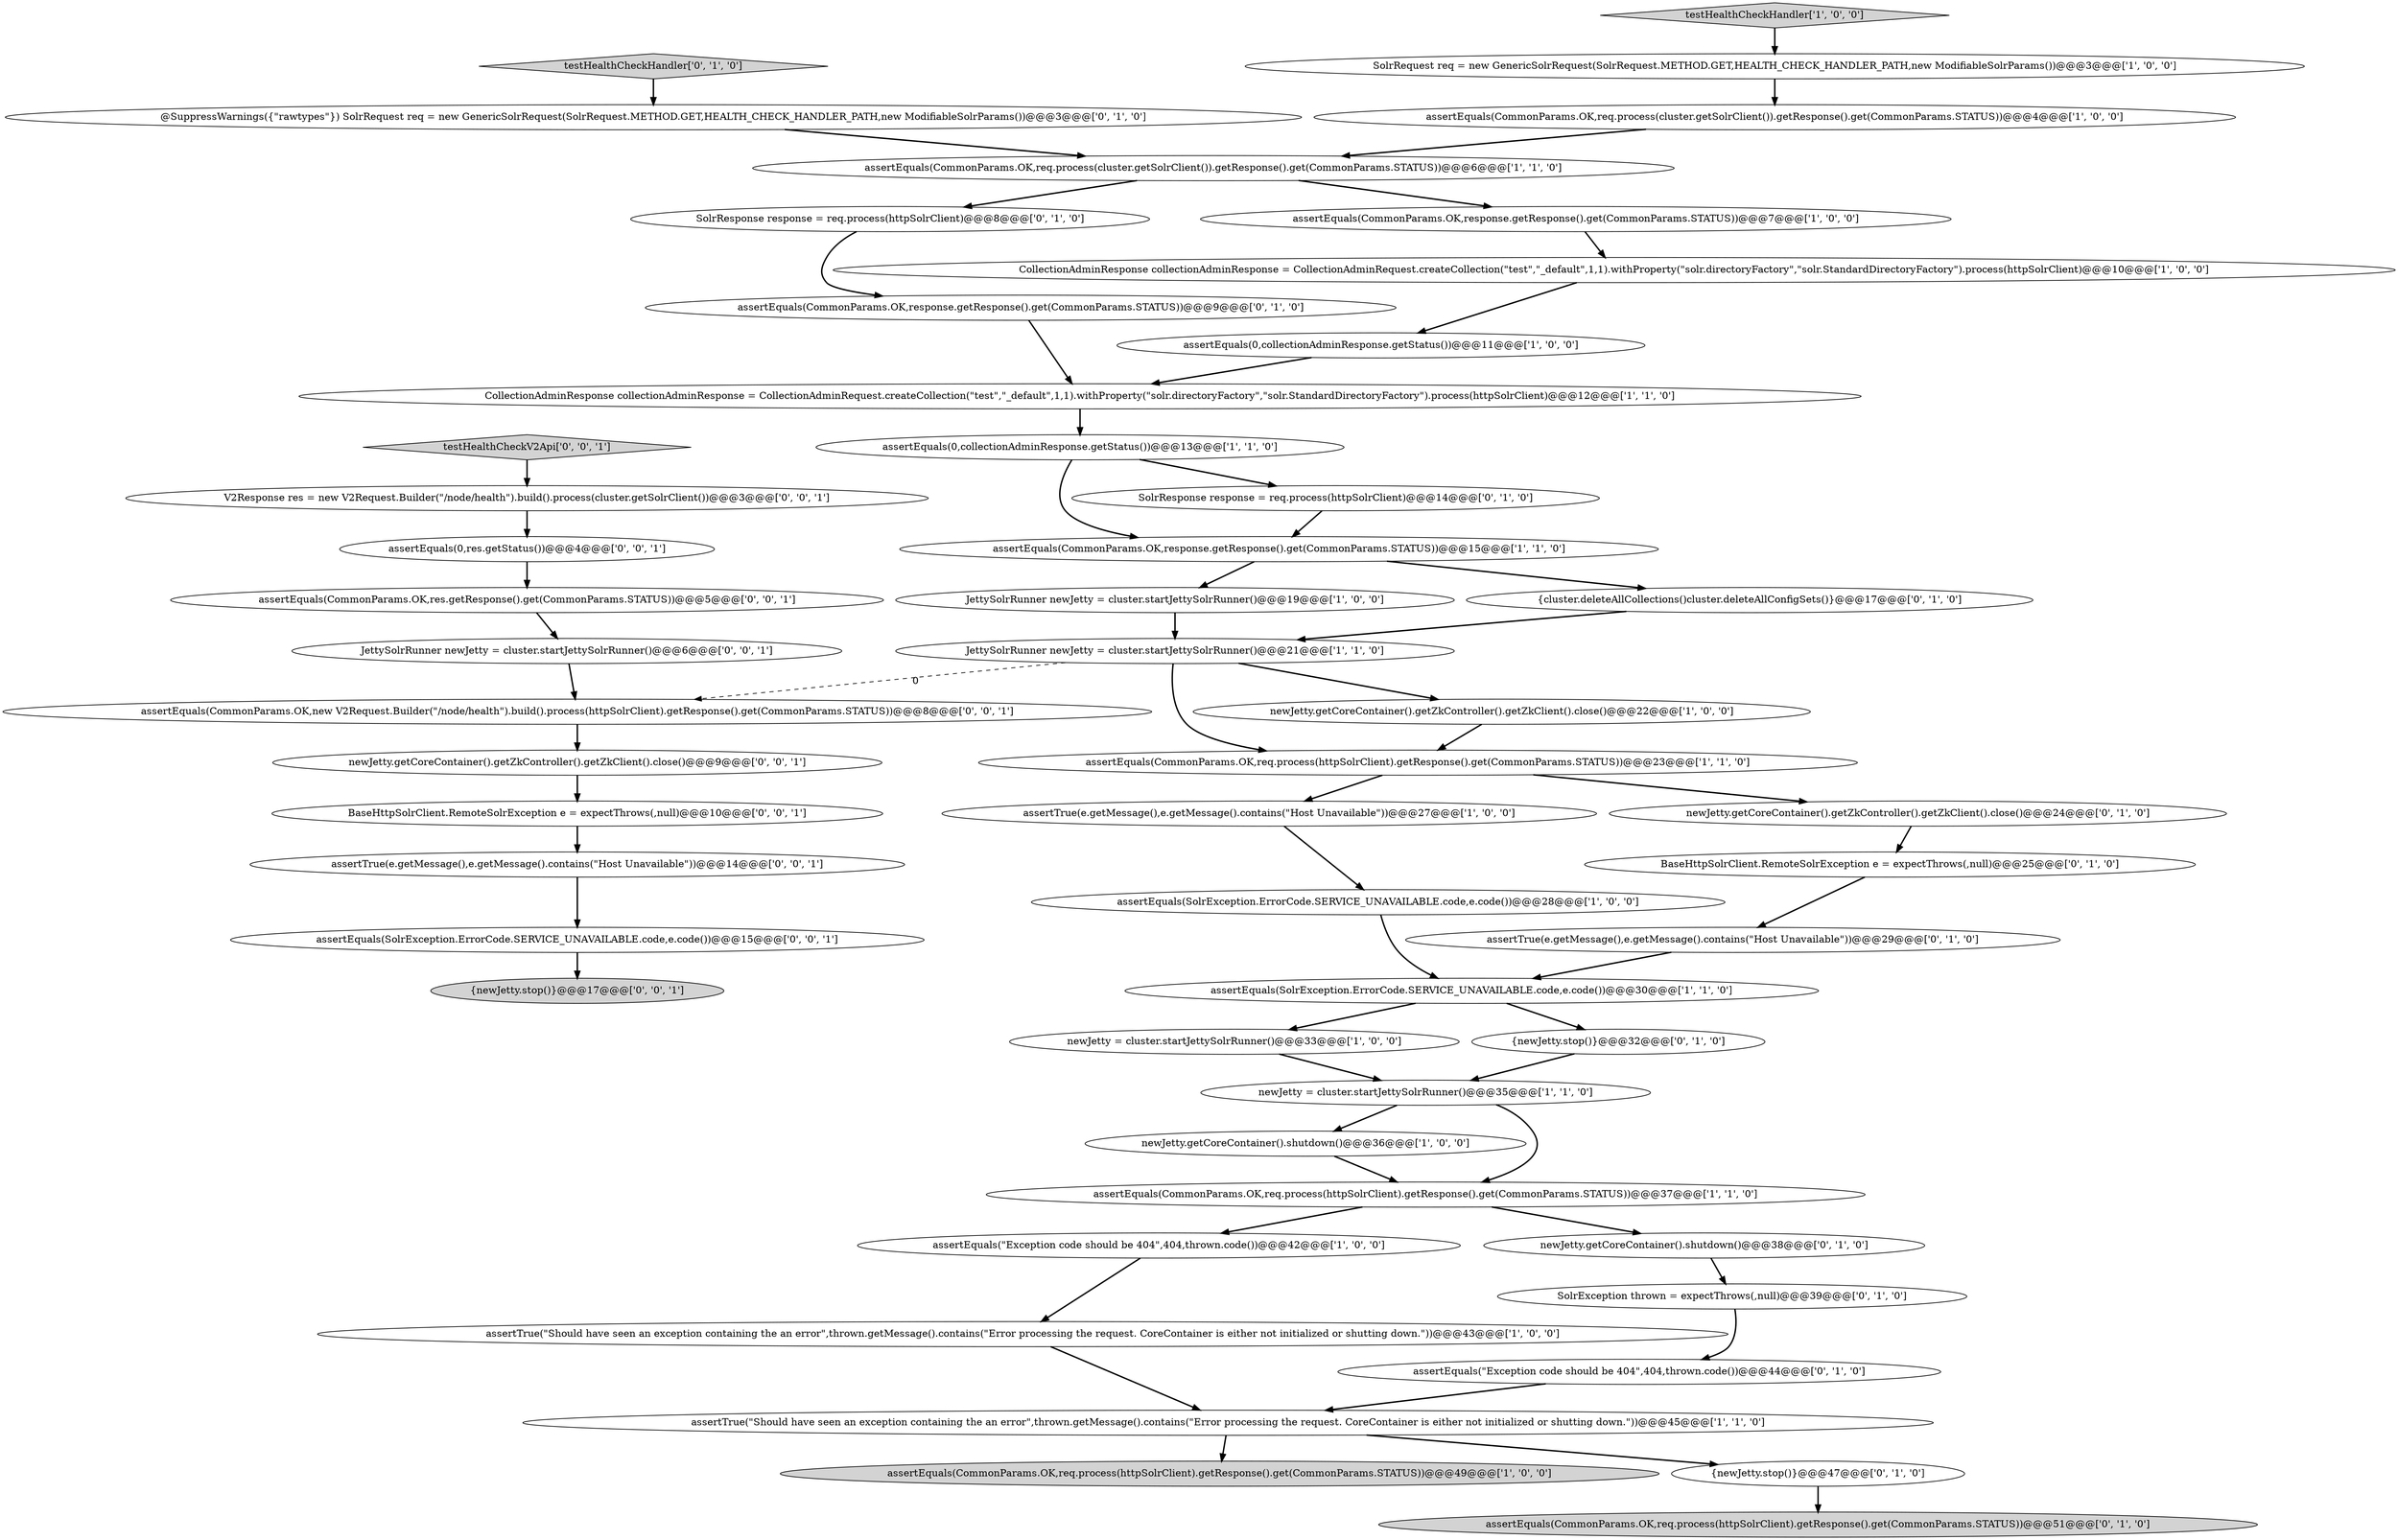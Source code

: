 digraph {
37 [style = filled, label = "assertEquals(CommonParams.OK,response.getResponse().get(CommonParams.STATUS))@@@9@@@['0', '1', '0']", fillcolor = white, shape = ellipse image = "AAA0AAABBB2BBB"];
20 [style = filled, label = "assertEquals(CommonParams.OK,req.process(httpSolrClient).getResponse().get(CommonParams.STATUS))@@@49@@@['1', '0', '0']", fillcolor = lightgray, shape = ellipse image = "AAA0AAABBB1BBB"];
6 [style = filled, label = "JettySolrRunner newJetty = cluster.startJettySolrRunner()@@@19@@@['1', '0', '0']", fillcolor = white, shape = ellipse image = "AAA0AAABBB1BBB"];
28 [style = filled, label = "SolrResponse response = req.process(httpSolrClient)@@@8@@@['0', '1', '0']", fillcolor = white, shape = ellipse image = "AAA0AAABBB2BBB"];
12 [style = filled, label = "assertTrue(\"Should have seen an exception containing the an error\",thrown.getMessage().contains(\"Error processing the request. CoreContainer is either not initialized or shutting down.\"))@@@43@@@['1', '0', '0']", fillcolor = white, shape = ellipse image = "AAA0AAABBB1BBB"];
18 [style = filled, label = "assertEquals(0,collectionAdminResponse.getStatus())@@@11@@@['1', '0', '0']", fillcolor = white, shape = ellipse image = "AAA0AAABBB1BBB"];
9 [style = filled, label = "assertEquals(CommonParams.OK,response.getResponse().get(CommonParams.STATUS))@@@15@@@['1', '1', '0']", fillcolor = white, shape = ellipse image = "AAA0AAABBB1BBB"];
25 [style = filled, label = "BaseHttpSolrClient.RemoteSolrException e = expectThrows(,null)@@@25@@@['0', '1', '0']", fillcolor = white, shape = ellipse image = "AAA0AAABBB2BBB"];
29 [style = filled, label = "{newJetty.stop()}@@@47@@@['0', '1', '0']", fillcolor = white, shape = ellipse image = "AAA0AAABBB2BBB"];
1 [style = filled, label = "assertEquals(\"Exception code should be 404\",404,thrown.code())@@@42@@@['1', '0', '0']", fillcolor = white, shape = ellipse image = "AAA0AAABBB1BBB"];
24 [style = filled, label = "assertTrue(\"Should have seen an exception containing the an error\",thrown.getMessage().contains(\"Error processing the request. CoreContainer is either not initialized or shutting down.\"))@@@45@@@['1', '1', '0']", fillcolor = white, shape = ellipse image = "AAA0AAABBB1BBB"];
40 [style = filled, label = "JettySolrRunner newJetty = cluster.startJettySolrRunner()@@@6@@@['0', '0', '1']", fillcolor = white, shape = ellipse image = "AAA0AAABBB3BBB"];
45 [style = filled, label = "newJetty.getCoreContainer().getZkController().getZkClient().close()@@@9@@@['0', '0', '1']", fillcolor = white, shape = ellipse image = "AAA0AAABBB3BBB"];
8 [style = filled, label = "newJetty.getCoreContainer().shutdown()@@@36@@@['1', '0', '0']", fillcolor = white, shape = ellipse image = "AAA0AAABBB1BBB"];
22 [style = filled, label = "assertEquals(SolrException.ErrorCode.SERVICE_UNAVAILABLE.code,e.code())@@@28@@@['1', '0', '0']", fillcolor = white, shape = ellipse image = "AAA0AAABBB1BBB"];
41 [style = filled, label = "{newJetty.stop()}@@@17@@@['0', '0', '1']", fillcolor = lightgray, shape = ellipse image = "AAA0AAABBB3BBB"];
33 [style = filled, label = "assertEquals(CommonParams.OK,req.process(httpSolrClient).getResponse().get(CommonParams.STATUS))@@@51@@@['0', '1', '0']", fillcolor = lightgray, shape = ellipse image = "AAA0AAABBB2BBB"];
3 [style = filled, label = "SolrRequest req = new GenericSolrRequest(SolrRequest.METHOD.GET,HEALTH_CHECK_HANDLER_PATH,new ModifiableSolrParams())@@@3@@@['1', '0', '0']", fillcolor = white, shape = ellipse image = "AAA0AAABBB1BBB"];
31 [style = filled, label = "assertEquals(\"Exception code should be 404\",404,thrown.code())@@@44@@@['0', '1', '0']", fillcolor = white, shape = ellipse image = "AAA0AAABBB2BBB"];
16 [style = filled, label = "assertTrue(e.getMessage(),e.getMessage().contains(\"Host Unavailable\"))@@@27@@@['1', '0', '0']", fillcolor = white, shape = ellipse image = "AAA0AAABBB1BBB"];
19 [style = filled, label = "testHealthCheckHandler['1', '0', '0']", fillcolor = lightgray, shape = diamond image = "AAA0AAABBB1BBB"];
14 [style = filled, label = "assertEquals(SolrException.ErrorCode.SERVICE_UNAVAILABLE.code,e.code())@@@30@@@['1', '1', '0']", fillcolor = white, shape = ellipse image = "AAA0AAABBB1BBB"];
36 [style = filled, label = "testHealthCheckHandler['0', '1', '0']", fillcolor = lightgray, shape = diamond image = "AAA0AAABBB2BBB"];
2 [style = filled, label = "CollectionAdminResponse collectionAdminResponse = CollectionAdminRequest.createCollection(\"test\",\"_default\",1,1).withProperty(\"solr.directoryFactory\",\"solr.StandardDirectoryFactory\").process(httpSolrClient)@@@10@@@['1', '0', '0']", fillcolor = white, shape = ellipse image = "AAA0AAABBB1BBB"];
23 [style = filled, label = "newJetty = cluster.startJettySolrRunner()@@@33@@@['1', '0', '0']", fillcolor = white, shape = ellipse image = "AAA0AAABBB1BBB"];
47 [style = filled, label = "assertEquals(CommonParams.OK,res.getResponse().get(CommonParams.STATUS))@@@5@@@['0', '0', '1']", fillcolor = white, shape = ellipse image = "AAA0AAABBB3BBB"];
21 [style = filled, label = "CollectionAdminResponse collectionAdminResponse = CollectionAdminRequest.createCollection(\"test\",\"_default\",1,1).withProperty(\"solr.directoryFactory\",\"solr.StandardDirectoryFactory\").process(httpSolrClient)@@@12@@@['1', '1', '0']", fillcolor = white, shape = ellipse image = "AAA0AAABBB1BBB"];
34 [style = filled, label = "@SuppressWarnings({\"rawtypes\"}) SolrRequest req = new GenericSolrRequest(SolrRequest.METHOD.GET,HEALTH_CHECK_HANDLER_PATH,new ModifiableSolrParams())@@@3@@@['0', '1', '0']", fillcolor = white, shape = ellipse image = "AAA0AAABBB2BBB"];
38 [style = filled, label = "SolrException thrown = expectThrows(,null)@@@39@@@['0', '1', '0']", fillcolor = white, shape = ellipse image = "AAA0AAABBB2BBB"];
30 [style = filled, label = "SolrResponse response = req.process(httpSolrClient)@@@14@@@['0', '1', '0']", fillcolor = white, shape = ellipse image = "AAA0AAABBB2BBB"];
46 [style = filled, label = "assertEquals(SolrException.ErrorCode.SERVICE_UNAVAILABLE.code,e.code())@@@15@@@['0', '0', '1']", fillcolor = white, shape = ellipse image = "AAA0AAABBB3BBB"];
32 [style = filled, label = "{cluster.deleteAllCollections()cluster.deleteAllConfigSets()}@@@17@@@['0', '1', '0']", fillcolor = white, shape = ellipse image = "AAA0AAABBB2BBB"];
15 [style = filled, label = "assertEquals(CommonParams.OK,req.process(cluster.getSolrClient()).getResponse().get(CommonParams.STATUS))@@@4@@@['1', '0', '0']", fillcolor = white, shape = ellipse image = "AAA0AAABBB1BBB"];
50 [style = filled, label = "BaseHttpSolrClient.RemoteSolrException e = expectThrows(,null)@@@10@@@['0', '0', '1']", fillcolor = white, shape = ellipse image = "AAA0AAABBB3BBB"];
39 [style = filled, label = "assertTrue(e.getMessage(),e.getMessage().contains(\"Host Unavailable\"))@@@29@@@['0', '1', '0']", fillcolor = white, shape = ellipse image = "AAA0AAABBB2BBB"];
43 [style = filled, label = "assertEquals(CommonParams.OK,new V2Request.Builder(\"/node/health\").build().process(httpSolrClient).getResponse().get(CommonParams.STATUS))@@@8@@@['0', '0', '1']", fillcolor = white, shape = ellipse image = "AAA0AAABBB3BBB"];
48 [style = filled, label = "V2Response res = new V2Request.Builder(\"/node/health\").build().process(cluster.getSolrClient())@@@3@@@['0', '0', '1']", fillcolor = white, shape = ellipse image = "AAA0AAABBB3BBB"];
49 [style = filled, label = "assertEquals(0,res.getStatus())@@@4@@@['0', '0', '1']", fillcolor = white, shape = ellipse image = "AAA0AAABBB3BBB"];
7 [style = filled, label = "assertEquals(CommonParams.OK,req.process(cluster.getSolrClient()).getResponse().get(CommonParams.STATUS))@@@6@@@['1', '1', '0']", fillcolor = white, shape = ellipse image = "AAA0AAABBB1BBB"];
17 [style = filled, label = "assertEquals(CommonParams.OK,response.getResponse().get(CommonParams.STATUS))@@@7@@@['1', '0', '0']", fillcolor = white, shape = ellipse image = "AAA0AAABBB1BBB"];
35 [style = filled, label = "newJetty.getCoreContainer().shutdown()@@@38@@@['0', '1', '0']", fillcolor = white, shape = ellipse image = "AAA0AAABBB2BBB"];
0 [style = filled, label = "assertEquals(0,collectionAdminResponse.getStatus())@@@13@@@['1', '1', '0']", fillcolor = white, shape = ellipse image = "AAA0AAABBB1BBB"];
4 [style = filled, label = "assertEquals(CommonParams.OK,req.process(httpSolrClient).getResponse().get(CommonParams.STATUS))@@@23@@@['1', '1', '0']", fillcolor = white, shape = ellipse image = "AAA0AAABBB1BBB"];
26 [style = filled, label = "{newJetty.stop()}@@@32@@@['0', '1', '0']", fillcolor = white, shape = ellipse image = "AAA0AAABBB2BBB"];
13 [style = filled, label = "JettySolrRunner newJetty = cluster.startJettySolrRunner()@@@21@@@['1', '1', '0']", fillcolor = white, shape = ellipse image = "AAA0AAABBB1BBB"];
44 [style = filled, label = "testHealthCheckV2Api['0', '0', '1']", fillcolor = lightgray, shape = diamond image = "AAA0AAABBB3BBB"];
42 [style = filled, label = "assertTrue(e.getMessage(),e.getMessage().contains(\"Host Unavailable\"))@@@14@@@['0', '0', '1']", fillcolor = white, shape = ellipse image = "AAA0AAABBB3BBB"];
5 [style = filled, label = "assertEquals(CommonParams.OK,req.process(httpSolrClient).getResponse().get(CommonParams.STATUS))@@@37@@@['1', '1', '0']", fillcolor = white, shape = ellipse image = "AAA0AAABBB1BBB"];
10 [style = filled, label = "newJetty.getCoreContainer().getZkController().getZkClient().close()@@@22@@@['1', '0', '0']", fillcolor = white, shape = ellipse image = "AAA0AAABBB1BBB"];
11 [style = filled, label = "newJetty = cluster.startJettySolrRunner()@@@35@@@['1', '1', '0']", fillcolor = white, shape = ellipse image = "AAA0AAABBB1BBB"];
27 [style = filled, label = "newJetty.getCoreContainer().getZkController().getZkClient().close()@@@24@@@['0', '1', '0']", fillcolor = white, shape = ellipse image = "AAA0AAABBB2BBB"];
19->3 [style = bold, label=""];
7->28 [style = bold, label=""];
39->14 [style = bold, label=""];
32->13 [style = bold, label=""];
48->49 [style = bold, label=""];
13->4 [style = bold, label=""];
8->5 [style = bold, label=""];
27->25 [style = bold, label=""];
43->45 [style = bold, label=""];
4->16 [style = bold, label=""];
24->20 [style = bold, label=""];
40->43 [style = bold, label=""];
1->12 [style = bold, label=""];
34->7 [style = bold, label=""];
5->1 [style = bold, label=""];
30->9 [style = bold, label=""];
4->27 [style = bold, label=""];
0->9 [style = bold, label=""];
44->48 [style = bold, label=""];
6->13 [style = bold, label=""];
23->11 [style = bold, label=""];
16->22 [style = bold, label=""];
50->42 [style = bold, label=""];
15->7 [style = bold, label=""];
14->26 [style = bold, label=""];
5->35 [style = bold, label=""];
12->24 [style = bold, label=""];
9->6 [style = bold, label=""];
25->39 [style = bold, label=""];
47->40 [style = bold, label=""];
37->21 [style = bold, label=""];
2->18 [style = bold, label=""];
22->14 [style = bold, label=""];
10->4 [style = bold, label=""];
11->8 [style = bold, label=""];
26->11 [style = bold, label=""];
28->37 [style = bold, label=""];
35->38 [style = bold, label=""];
36->34 [style = bold, label=""];
13->43 [style = dashed, label="0"];
49->47 [style = bold, label=""];
42->46 [style = bold, label=""];
3->15 [style = bold, label=""];
38->31 [style = bold, label=""];
18->21 [style = bold, label=""];
7->17 [style = bold, label=""];
14->23 [style = bold, label=""];
0->30 [style = bold, label=""];
46->41 [style = bold, label=""];
9->32 [style = bold, label=""];
31->24 [style = bold, label=""];
13->10 [style = bold, label=""];
24->29 [style = bold, label=""];
21->0 [style = bold, label=""];
45->50 [style = bold, label=""];
29->33 [style = bold, label=""];
11->5 [style = bold, label=""];
17->2 [style = bold, label=""];
}
